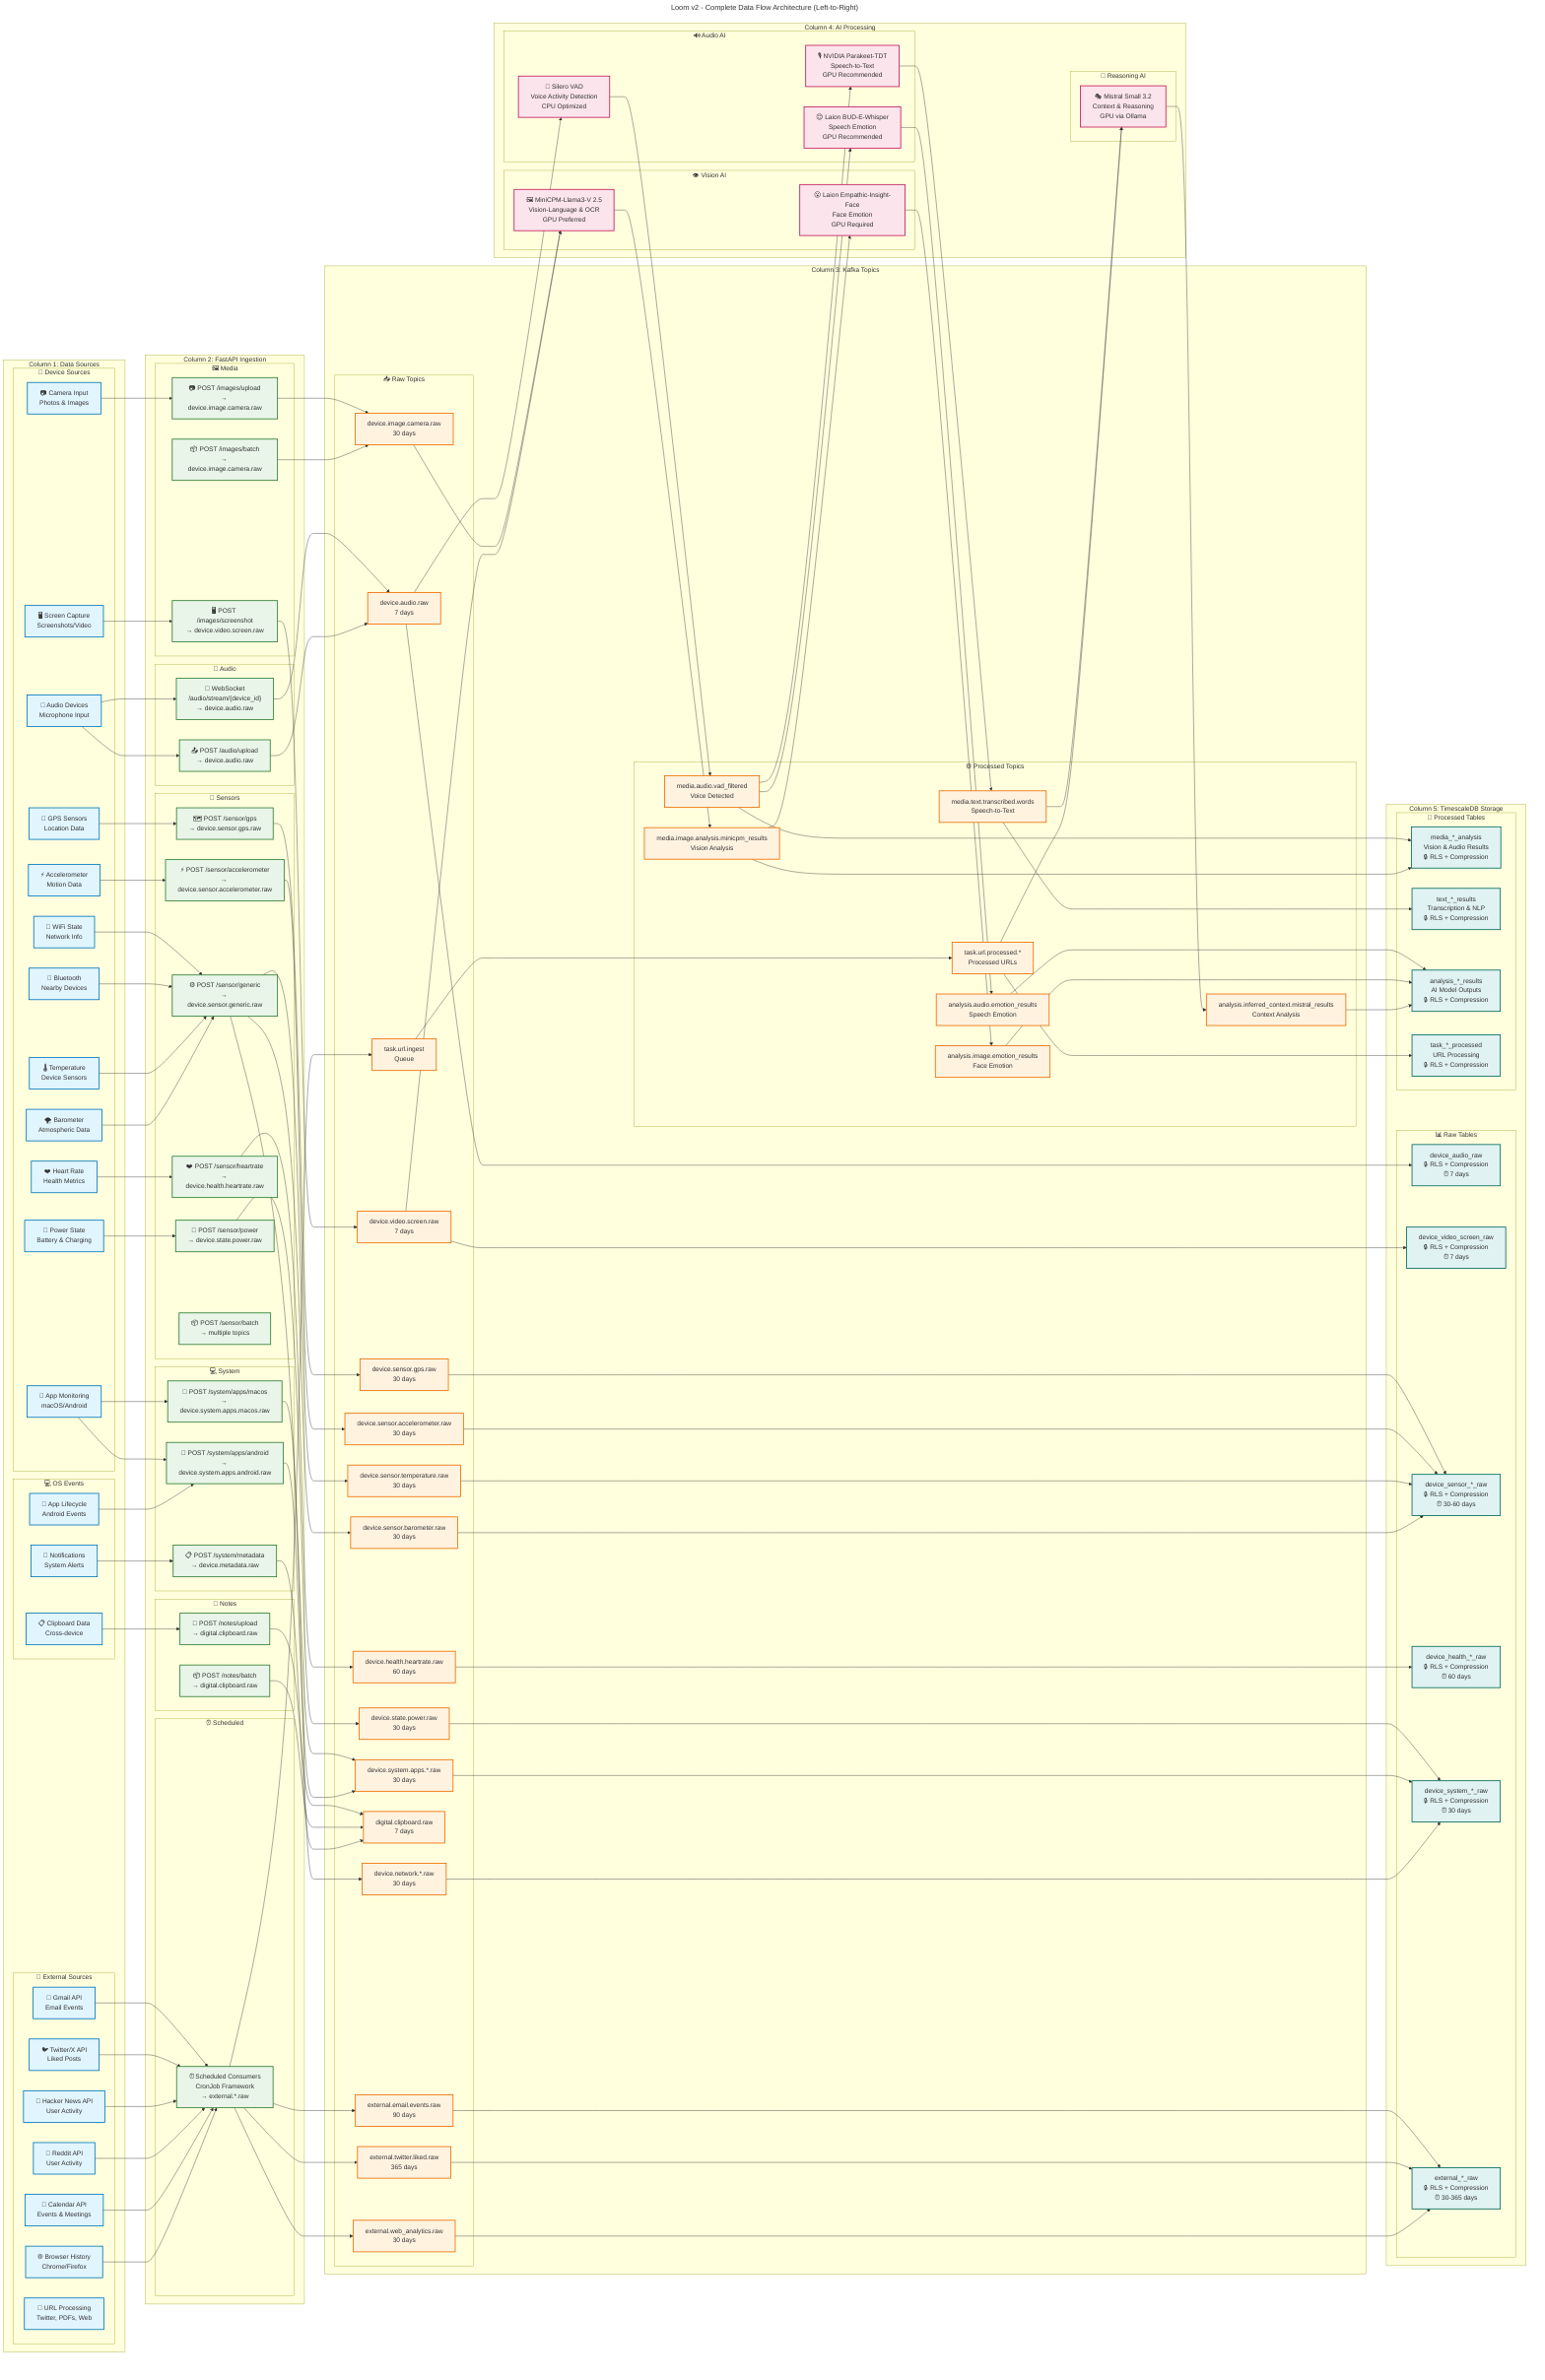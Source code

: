 ---
title: "Loom v2 - Complete Data Flow Architecture (Left-to-Right)"
---

graph LR
    %% Column 1: Data Sources
    subgraph "Column 1: Data Sources"
        direction TB

        subgraph "📱 Device Sources"
            AUDIO_DEV["🎤 Audio Devices<br/>Microphone Input"]
            SCREEN_DEV["🖥️ Screen Capture<br/>Screenshots/Video"]
            CAMERA_DEV["📷 Camera Input<br/>Photos & Images"]
            GPS_DEV["📍 GPS Sensors<br/>Location Data"]
            ACCEL_DEV["⚡ Accelerometer<br/>Motion Data"]
            HEART_DEV["❤️ Heart Rate<br/>Health Metrics"]
            POWER_DEV["🔋 Power State<br/>Battery & Charging"]
            APPS_DEV["📱 App Monitoring<br/>macOS/Android"]
            WIFI_DEV["📶 WiFi State<br/>Network Info"]
            BT_DEV["🔵 Bluetooth<br/>Nearby Devices"]
            TEMP_DEV["🌡️ Temperature<br/>Device Sensors"]
            PRESSURE_DEV["🌪️ Barometer<br/>Atmospheric Data"]
        end

        subgraph "💻 OS Events"
            OS_LIFECYCLE["🔄 App Lifecycle<br/>Android Events"]
            OS_NOTIF["🔔 Notifications<br/>System Alerts"]
            CLIPBOARD["📋 Clipboard Data<br/>Cross-device"]
        end

        subgraph "📡 External Sources"
            EMAIL["📧 Gmail API<br/>Email Events"]
            TWITTER["🐦 Twitter/X API<br/>Liked Posts"]
            HN["📰 Hacker News API<br/>User Activity"]
            REDDIT["💬 Reddit API<br/>User Activity"]
            CALENDAR["📅 Calendar API<br/>Events & Meetings"]
            WEB["🌐 Browser History<br/>Chrome/Firefox"]
            URL_TASKS["🔗 URL Processing<br/>Twitter, PDFs, Web"]
        end
    end

    %% Column 2: FastAPI Ingestion
    subgraph "Column 2: FastAPI Ingestion"
        direction TB

        subgraph "🎵 Audio"
            AUDIO_WS["🔌 WebSocket<br/>/audio/stream/{device_id}<br/>→ device.audio.raw"]
            AUDIO_UPLOAD["📤 POST /audio/upload<br/>→ device.audio.raw"]
        end

        subgraph "🖼️ Media"
            IMAGE_UPLOAD["📷 POST /images/upload<br/>→ device.image.camera.raw"]
            SCREENSHOT["🖥️ POST /images/screenshot<br/>→ device.video.screen.raw"]
            IMAGE_BATCH["📦 POST /images/batch<br/>→ device.image.camera.raw"]
        end

        subgraph "📍 Sensors"
            GPS_SENSOR["🗺️ POST /sensor/gps<br/>→ device.sensor.gps.raw"]
            ACCEL_SENSOR["⚡ POST /sensor/accelerometer<br/>→ device.sensor.accelerometer.raw"]
            HEART_SENSOR["❤️ POST /sensor/heartrate<br/>→ device.health.heartrate.raw"]
            POWER_SENSOR["🔋 POST /sensor/power<br/>→ device.state.power.raw"]
            GENERIC_SENSOR["⚙️ POST /sensor/generic<br/>→ device.sensor.generic.raw"]
            SENSOR_BATCH["📦 POST /sensor/batch<br/>→ multiple topics"]
        end

        subgraph "💻 System"
            MACOS_APPS["🍎 POST /system/apps/macos<br/>→ device.system.apps.macos.raw"]
            ANDROID_APPS["🤖 POST /system/apps/android<br/>→ device.system.apps.android.raw"]
            METADATA["📋 POST /system/metadata<br/>→ device.metadata.raw"]
        end

        subgraph "📝 Notes"
            NOTES_UPLOAD["📝 POST /notes/upload<br/>→ digital.clipboard.raw"]
            NOTES_BATCH["📦 POST /notes/batch<br/>→ digital.clipboard.raw"]
        end

        subgraph "⏰ Scheduled"
            SCHEDULED_CONSUMERS["⏰ Scheduled Consumers<br/>CronJob Framework<br/>→ external.*.raw"]
        end
    end

    %% Column 3: Kafka Topics
    subgraph "Column 3: Kafka Topics"
        direction TB

        subgraph "📥 Raw Topics"
            KAFKA_AUDIO["device.audio.raw<br/>7 days"]
            KAFKA_VIDEO["device.video.screen.raw<br/>7 days"]
            KAFKA_IMAGE["device.image.camera.raw<br/>30 days"]
            KAFKA_GPS["device.sensor.gps.raw<br/>30 days"]
            KAFKA_ACCEL["device.sensor.accelerometer.raw<br/>30 days"]
            KAFKA_HEART["device.health.heartrate.raw<br/>60 days"]
            KAFKA_POWER["device.state.power.raw<br/>30 days"]
            KAFKA_APPS["device.system.apps.*.raw<br/>30 days"]
            KAFKA_NETWORK["device.network.*.raw<br/>30 days"]
            KAFKA_TEMP["device.sensor.temperature.raw<br/>30 days"]
            KAFKA_PRESSURE["device.sensor.barometer.raw<br/>30 days"]
            KAFKA_CLIPBOARD["digital.clipboard.raw<br/>7 days"]
            KAFKA_EMAIL_EXT["external.email.events.raw<br/>90 days"]
            KAFKA_TWITTER_EXT["external.twitter.liked.raw<br/>365 days"]
            KAFKA_WEB_EXT["external.web_analytics.raw<br/>30 days"]
            KAFKA_URL_TASKS["task.url.ingest<br/>Queue"]
        end

        subgraph "⚙️ Processed Topics"
            KAFKA_VAD["media.audio.vad_filtered<br/>Voice Detected"]
            KAFKA_TRANSCRIBED["media.text.transcribed.words<br/>Speech-to-Text"]
            KAFKA_VISION["media.image.analysis.minicpm_results<br/>Vision Analysis"]
            KAFKA_EMOTION_AUDIO["analysis.audio.emotion_results<br/>Speech Emotion"]
            KAFKA_EMOTION_FACE["analysis.image.emotion_results<br/>Face Emotion"]
            KAFKA_REASONING["analysis.inferred_context.mistral_results<br/>Context Analysis"]
            KAFKA_URL_PROCESSED["task.url.processed.*<br/>Processed URLs"]
        end

    end

    %% Column 4: AI Processing
    subgraph "Column 4: AI Processing"
        direction TB

        subgraph "🔊 Audio AI"
            SILERO_VAD["🎯 Silero VAD<br/>Voice Activity Detection<br/>CPU Optimized"]
            PARAKEET_STT["🎙️ NVIDIA Parakeet-TDT<br/>Speech-to-Text<br/>GPU Recommended"]
            BUD_E_EMOTION["😊 Laion BUD-E-Whisper<br/>Speech Emotion<br/>GPU Recommended"]
        end

        subgraph "👁️ Vision AI"
            MINICPM_VISION["🖼️ MiniCPM-Llama3-V 2.5<br/>Vision-Language & OCR<br/>GPU Preferred"]
            FACE_EMOTION["😮 Laion Empathic-Insight-Face<br/>Face Emotion<br/>GPU Required"]
        end

        subgraph "🧠 Reasoning AI"
            MISTRAL_REASONING["🎭 Mistral Small 3.2<br/>Context & Reasoning<br/>GPU via Ollama"]
        end
    end

    %% Column 5: Storage
    subgraph "Column 5: TimescaleDB Storage"
        direction TB

        subgraph "📊 Raw Tables"
            DB_DEVICE_AUDIO["device_audio_raw<br/>🔒 RLS + Compression<br/>⏰ 7 days"]
            DB_DEVICE_VIDEO["device_video_screen_raw<br/>🔒 RLS + Compression<br/>⏰ 7 days"]
            DB_DEVICE_SENSORS["device_sensor_*_raw<br/>🔒 RLS + Compression<br/>⏰ 30-60 days"]
            DB_DEVICE_HEALTH["device_health_*_raw<br/>🔒 RLS + Compression<br/>⏰ 60 days"]
            DB_DEVICE_SYSTEM["device_system_*_raw<br/>🔒 RLS + Compression<br/>⏰ 30 days"]
            DB_EXTERNAL_DATA["external_*_raw<br/>🔒 RLS + Compression<br/>⏰ 30-365 days"]
        end

        subgraph "🎯 Processed Tables"
            DB_MEDIA_ANALYSIS["media_*_analysis<br/>Vision & Audio Results<br/>🔒 RLS + Compression"]
            DB_TEXT_RESULTS["text_*_results<br/>Transcription & NLP<br/>🔒 RLS + Compression"]
            DB_ANALYSIS_RESULTS["analysis_*_results<br/>AI Model Outputs<br/>🔒 RLS + Compression"]
            DB_TASK_RESULTS["task_*_processed<br/>URL Processing<br/>🔒 RLS + Compression"]
        end
    end


    %% Data Flow Connections

    %% Device Sources to FastAPI Endpoints
    AUDIO_DEV --> AUDIO_WS
    AUDIO_DEV --> AUDIO_UPLOAD
    SCREEN_DEV --> SCREENSHOT
    CAMERA_DEV --> IMAGE_UPLOAD
    GPS_DEV --> GPS_SENSOR
    ACCEL_DEV --> ACCEL_SENSOR
    HEART_DEV --> HEART_SENSOR
    POWER_DEV --> POWER_SENSOR
    APPS_DEV --> MACOS_APPS
    APPS_DEV --> ANDROID_APPS
    WIFI_DEV --> GENERIC_SENSOR
    BT_DEV --> GENERIC_SENSOR
    TEMP_DEV --> GENERIC_SENSOR
    PRESSURE_DEV --> GENERIC_SENSOR

    %% OS Events to FastAPI Endpoints
    OS_LIFECYCLE --> ANDROID_APPS
    OS_NOTIF --> METADATA
    CLIPBOARD --> NOTES_UPLOAD

    %% External Sources to Scheduled Consumers
    EMAIL --> SCHEDULED_CONSUMERS
    TWITTER --> SCHEDULED_CONSUMERS
    HN --> SCHEDULED_CONSUMERS
    REDDIT --> SCHEDULED_CONSUMERS
    CALENDAR --> SCHEDULED_CONSUMERS
    WEB --> SCHEDULED_CONSUMERS

    %% FastAPI Endpoints to Kafka Topics
    AUDIO_WS --> KAFKA_AUDIO
    AUDIO_UPLOAD --> KAFKA_AUDIO
    SCREENSHOT --> KAFKA_VIDEO
    IMAGE_UPLOAD --> KAFKA_IMAGE
    IMAGE_BATCH --> KAFKA_IMAGE
    GPS_SENSOR --> KAFKA_GPS
    ACCEL_SENSOR --> KAFKA_ACCEL
    HEART_SENSOR --> KAFKA_HEART
    POWER_SENSOR --> KAFKA_POWER
    MACOS_APPS --> KAFKA_APPS
    ANDROID_APPS --> KAFKA_APPS
    GENERIC_SENSOR --> KAFKA_TEMP
    GENERIC_SENSOR --> KAFKA_PRESSURE
    GENERIC_SENSOR --> KAFKA_NETWORK
    NOTES_UPLOAD --> KAFKA_CLIPBOARD
    NOTES_BATCH --> KAFKA_CLIPBOARD
    METADATA --> KAFKA_CLIPBOARD
    SCHEDULED_CONSUMERS --> KAFKA_EMAIL_EXT
    SCHEDULED_CONSUMERS --> KAFKA_TWITTER_EXT
    SCHEDULED_CONSUMERS --> KAFKA_WEB_EXT
    SCHEDULED_CONSUMERS --> KAFKA_URL_TASKS

    %% AI Processing Pipeline
    KAFKA_AUDIO --> SILERO_VAD
    SILERO_VAD --> KAFKA_VAD

    KAFKA_VAD --> PARAKEET_STT
    PARAKEET_STT --> KAFKA_TRANSCRIBED

    KAFKA_VAD --> BUD_E_EMOTION
    BUD_E_EMOTION --> KAFKA_EMOTION_AUDIO

    KAFKA_IMAGE --> MINICPM_VISION
    KAFKA_VIDEO --> MINICPM_VISION
    MINICPM_VISION --> KAFKA_VISION

    KAFKA_VISION --> FACE_EMOTION
    FACE_EMOTION --> KAFKA_EMOTION_FACE

    KAFKA_TRANSCRIBED --> MISTRAL_REASONING
    KAFKA_URL_PROCESSED --> MISTRAL_REASONING
    MISTRAL_REASONING --> KAFKA_REASONING

    KAFKA_URL_TASKS --> KAFKA_URL_PROCESSED

    %% Kafka to Database Storage
    KAFKA_AUDIO --> DB_DEVICE_AUDIO
    KAFKA_VIDEO --> DB_DEVICE_VIDEO
    KAFKA_GPS --> DB_DEVICE_SENSORS
    KAFKA_ACCEL --> DB_DEVICE_SENSORS
    KAFKA_TEMP --> DB_DEVICE_SENSORS
    KAFKA_PRESSURE --> DB_DEVICE_SENSORS
    KAFKA_HEART --> DB_DEVICE_HEALTH
    KAFKA_POWER --> DB_DEVICE_SYSTEM
    KAFKA_APPS --> DB_DEVICE_SYSTEM
    KAFKA_NETWORK --> DB_DEVICE_SYSTEM
    KAFKA_EMAIL_EXT --> DB_EXTERNAL_DATA
    KAFKA_TWITTER_EXT --> DB_EXTERNAL_DATA
    KAFKA_WEB_EXT --> DB_EXTERNAL_DATA

    KAFKA_VAD --> DB_MEDIA_ANALYSIS
    KAFKA_VISION --> DB_MEDIA_ANALYSIS
    KAFKA_TRANSCRIBED --> DB_TEXT_RESULTS
    KAFKA_EMOTION_AUDIO --> DB_ANALYSIS_RESULTS
    KAFKA_EMOTION_FACE --> DB_ANALYSIS_RESULTS
    KAFKA_REASONING --> DB_ANALYSIS_RESULTS
    KAFKA_URL_PROCESSED --> DB_TASK_RESULTS


    %% Styling
    classDef source fill:#e1f5fe,stroke:#0277bd,stroke-width:2px
    classDef endpoint fill:#e8f5e8,stroke:#2e7d32,stroke-width:2px
    classDef kafka fill:#fff3e0,stroke:#ef6c00,stroke-width:2px
    classDef ai fill:#fce4ec,stroke:#c2185b,stroke-width:2px
    classDef storage fill:#e0f2f1,stroke:#00695c,stroke-width:2px

    class AUDIO_DEV,SCREEN_DEV,CAMERA_DEV,GPS_DEV,ACCEL_DEV,HEART_DEV,POWER_DEV,APPS_DEV,WIFI_DEV,BT_DEV,TEMP_DEV,PRESSURE_DEV,OS_LIFECYCLE,OS_NOTIF,CLIPBOARD,EMAIL,TWITTER,HN,REDDIT,CALENDAR,WEB,URL_TASKS source
    class AUDIO_WS,AUDIO_UPLOAD,IMAGE_UPLOAD,SCREENSHOT,IMAGE_BATCH,GPS_SENSOR,ACCEL_SENSOR,HEART_SENSOR,POWER_SENSOR,GENERIC_SENSOR,SENSOR_BATCH,MACOS_APPS,ANDROID_APPS,METADATA,NOTES_UPLOAD,NOTES_BATCH,SCHEDULED_CONSUMERS endpoint
    class KAFKA_AUDIO,KAFKA_VIDEO,KAFKA_IMAGE,KAFKA_GPS,KAFKA_ACCEL,KAFKA_HEART,KAFKA_POWER,KAFKA_APPS,KAFKA_NETWORK,KAFKA_TEMP,KAFKA_PRESSURE,KAFKA_EMAIL_EXT,KAFKA_TWITTER_EXT,KAFKA_WEB_EXT,KAFKA_CLIPBOARD,KAFKA_URL_TASKS,KAFKA_VAD,KAFKA_TRANSCRIBED,KAFKA_VISION,KAFKA_EMOTION_AUDIO,KAFKA_EMOTION_FACE,KAFKA_REASONING,KAFKA_URL_PROCESSED kafka
    class SILERO_VAD,PARAKEET_STT,BUD_E_EMOTION,MINICPM_VISION,FACE_EMOTION,MISTRAL_REASONING ai
    class DB_DEVICE_AUDIO,DB_DEVICE_VIDEO,DB_DEVICE_SENSORS,DB_DEVICE_HEALTH,DB_DEVICE_SYSTEM,DB_EXTERNAL_DATA,DB_MEDIA_ANALYSIS,DB_TEXT_RESULTS,DB_ANALYSIS_RESULTS,DB_TASK_RESULTS storage